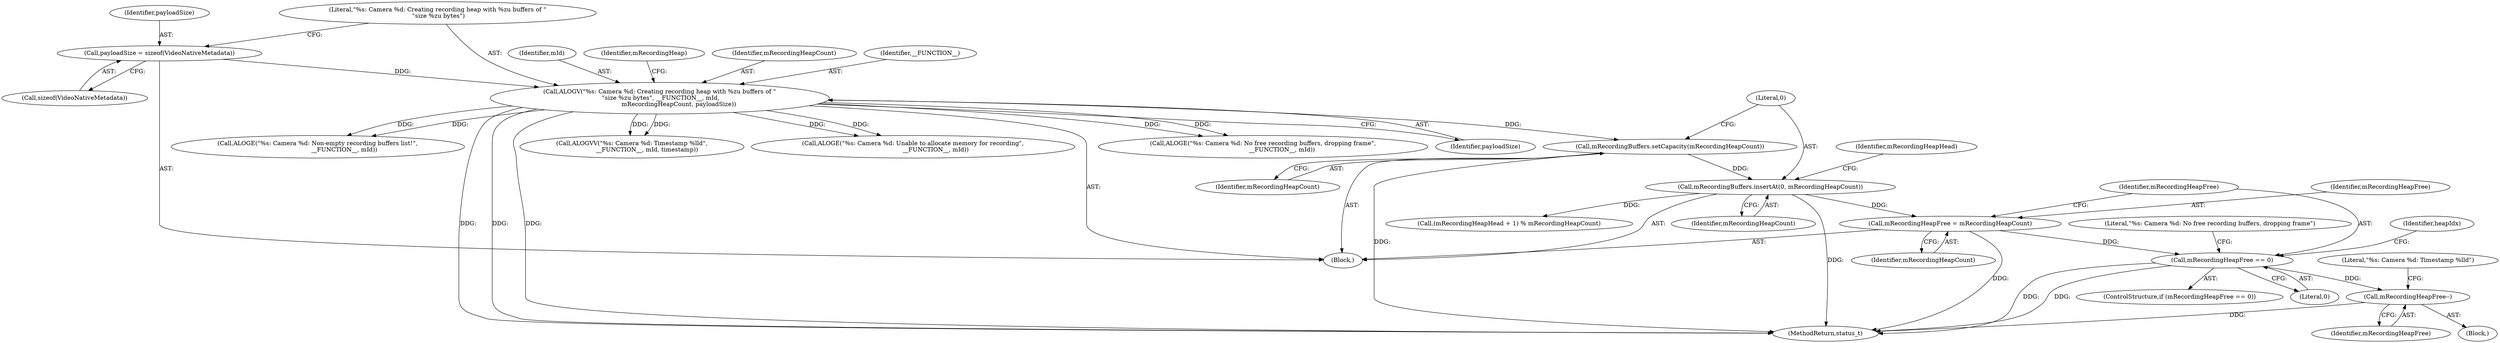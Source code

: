 digraph "0_Android_1f24c730ab6ca5aff1e3137b340b8aeaeda4bdbc_2@API" {
"1000283" [label="(Call,mRecordingHeapFree = mRecordingHeapCount)"];
"1000277" [label="(Call,mRecordingBuffers.insertAt(0, mRecordingHeapCount))"];
"1000275" [label="(Call,mRecordingBuffers.setCapacity(mRecordingHeapCount))"];
"1000227" [label="(Call,ALOGV(\"%s: Camera %d: Creating recording heap with %zu buffers of \"\n \"size %zu bytes\", __FUNCTION__, mId,\n                    mRecordingHeapCount, payloadSize))"];
"1000223" [label="(Call,payloadSize = sizeof(VideoNativeMetadata))"];
"1000287" [label="(Call,mRecordingHeapFree == 0)"];
"1000309" [label="(Call,mRecordingHeapFree--)"];
"1000309" [label="(Call,mRecordingHeapFree--)"];
"1000278" [label="(Literal,0)"];
"1000232" [label="(Identifier,payloadSize)"];
"1000230" [label="(Identifier,mId)"];
"1000310" [label="(Identifier,mRecordingHeapFree)"];
"1000287" [label="(Call,mRecordingHeapFree == 0)"];
"1000227" [label="(Call,ALOGV(\"%s: Camera %d: Creating recording heap with %zu buffers of \"\n \"size %zu bytes\", __FUNCTION__, mId,\n                    mRecordingHeapCount, payloadSize))"];
"1000224" [label="(Identifier,payloadSize)"];
"1000279" [label="(Identifier,mRecordingHeapCount)"];
"1000270" [label="(Call,ALOGE(\"%s: Camera %d: Non-empty recording buffers list!\",\n                            __FUNCTION__, mId))"];
"1000292" [label="(Literal,\"%s: Camera %d: No free recording buffers, dropping frame\")"];
"1000283" [label="(Call,mRecordingHeapFree = mRecordingHeapCount)"];
"1000281" [label="(Identifier,mRecordingHeapHead)"];
"1000234" [label="(Identifier,mRecordingHeap)"];
"1000312" [label="(Literal,\"%s: Camera %d: Timestamp %lld\")"];
"1000228" [label="(Literal,\"%s: Camera %d: Creating recording heap with %zu buffers of \"\n \"size %zu bytes\")"];
"1000225" [label="(Call,sizeof(VideoNativeMetadata))"];
"1000397" [label="(MethodReturn,status_t)"];
"1000311" [label="(Call,ALOGVV(\"%s: Camera %d: Timestamp %lld\",\n                __FUNCTION__, mId, timestamp))"];
"1000276" [label="(Identifier,mRecordingHeapCount)"];
"1000152" [label="(Block,)"];
"1000223" [label="(Call,payloadSize = sizeof(VideoNativeMetadata))"];
"1000304" [label="(Call,(mRecordingHeapHead + 1) % mRecordingHeapCount)"];
"1000284" [label="(Identifier,mRecordingHeapFree)"];
"1000231" [label="(Identifier,mRecordingHeapCount)"];
"1000242" [label="(Call,ALOGE(\"%s: Camera %d: Unable to allocate memory for recording\",\n                        __FUNCTION__, mId))"];
"1000221" [label="(Block,)"];
"1000277" [label="(Call,mRecordingBuffers.insertAt(0, mRecordingHeapCount))"];
"1000229" [label="(Identifier,__FUNCTION__)"];
"1000288" [label="(Identifier,mRecordingHeapFree)"];
"1000285" [label="(Identifier,mRecordingHeapCount)"];
"1000300" [label="(Identifier,heapIdx)"];
"1000291" [label="(Call,ALOGE(\"%s: Camera %d: No free recording buffers, dropping frame\",\n                    __FUNCTION__, mId))"];
"1000286" [label="(ControlStructure,if (mRecordingHeapFree == 0))"];
"1000275" [label="(Call,mRecordingBuffers.setCapacity(mRecordingHeapCount))"];
"1000289" [label="(Literal,0)"];
"1000283" -> "1000221"  [label="AST: "];
"1000283" -> "1000285"  [label="CFG: "];
"1000284" -> "1000283"  [label="AST: "];
"1000285" -> "1000283"  [label="AST: "];
"1000288" -> "1000283"  [label="CFG: "];
"1000283" -> "1000397"  [label="DDG: "];
"1000277" -> "1000283"  [label="DDG: "];
"1000283" -> "1000287"  [label="DDG: "];
"1000277" -> "1000221"  [label="AST: "];
"1000277" -> "1000279"  [label="CFG: "];
"1000278" -> "1000277"  [label="AST: "];
"1000279" -> "1000277"  [label="AST: "];
"1000281" -> "1000277"  [label="CFG: "];
"1000277" -> "1000397"  [label="DDG: "];
"1000275" -> "1000277"  [label="DDG: "];
"1000277" -> "1000304"  [label="DDG: "];
"1000275" -> "1000221"  [label="AST: "];
"1000275" -> "1000276"  [label="CFG: "];
"1000276" -> "1000275"  [label="AST: "];
"1000278" -> "1000275"  [label="CFG: "];
"1000275" -> "1000397"  [label="DDG: "];
"1000227" -> "1000275"  [label="DDG: "];
"1000227" -> "1000221"  [label="AST: "];
"1000227" -> "1000232"  [label="CFG: "];
"1000228" -> "1000227"  [label="AST: "];
"1000229" -> "1000227"  [label="AST: "];
"1000230" -> "1000227"  [label="AST: "];
"1000231" -> "1000227"  [label="AST: "];
"1000232" -> "1000227"  [label="AST: "];
"1000234" -> "1000227"  [label="CFG: "];
"1000227" -> "1000397"  [label="DDG: "];
"1000227" -> "1000397"  [label="DDG: "];
"1000227" -> "1000397"  [label="DDG: "];
"1000223" -> "1000227"  [label="DDG: "];
"1000227" -> "1000242"  [label="DDG: "];
"1000227" -> "1000242"  [label="DDG: "];
"1000227" -> "1000270"  [label="DDG: "];
"1000227" -> "1000270"  [label="DDG: "];
"1000227" -> "1000291"  [label="DDG: "];
"1000227" -> "1000291"  [label="DDG: "];
"1000227" -> "1000311"  [label="DDG: "];
"1000227" -> "1000311"  [label="DDG: "];
"1000223" -> "1000221"  [label="AST: "];
"1000223" -> "1000225"  [label="CFG: "];
"1000224" -> "1000223"  [label="AST: "];
"1000225" -> "1000223"  [label="AST: "];
"1000228" -> "1000223"  [label="CFG: "];
"1000287" -> "1000286"  [label="AST: "];
"1000287" -> "1000289"  [label="CFG: "];
"1000288" -> "1000287"  [label="AST: "];
"1000289" -> "1000287"  [label="AST: "];
"1000292" -> "1000287"  [label="CFG: "];
"1000300" -> "1000287"  [label="CFG: "];
"1000287" -> "1000397"  [label="DDG: "];
"1000287" -> "1000397"  [label="DDG: "];
"1000287" -> "1000309"  [label="DDG: "];
"1000309" -> "1000152"  [label="AST: "];
"1000309" -> "1000310"  [label="CFG: "];
"1000310" -> "1000309"  [label="AST: "];
"1000312" -> "1000309"  [label="CFG: "];
"1000309" -> "1000397"  [label="DDG: "];
}
